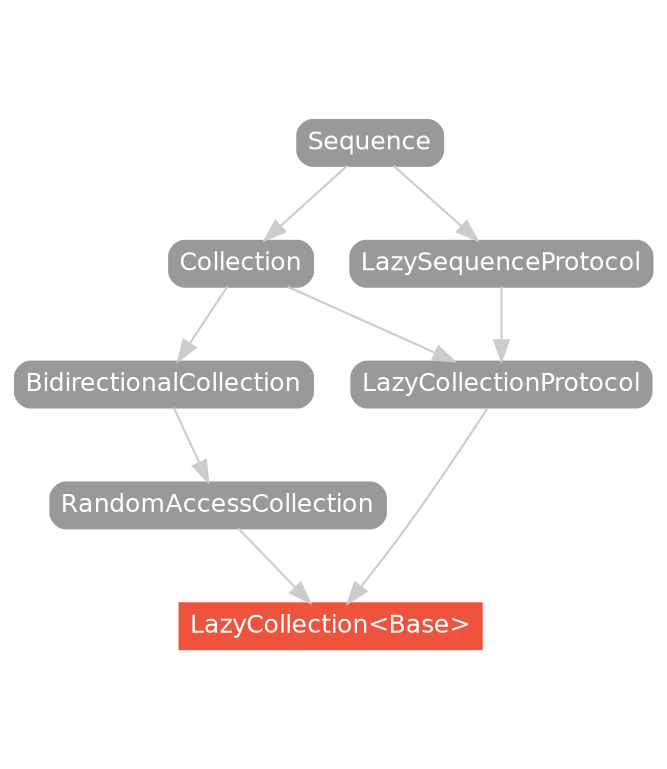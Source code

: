 strict digraph "LazyCollection<Base> - Type Hierarchy - SwiftDoc.org" {
    pad="0.1,0.8"
    node [shape=box, style="filled,rounded", color="#999999", fillcolor="#999999", fontcolor=white, fontname=Helvetica, fontnames="Helvetica,sansserif", fontsize=12, margin="0.07,0.05", height="0.3"]
    edge [color="#cccccc"]
    "BidirectionalCollection" [URL="/protocol/BidirectionalCollection/hierarchy/"]
    "Collection" [URL="/protocol/Collection/hierarchy/"]
    "LazyCollection<Base>" [URL="/type/LazyCollection/", style="filled", fillcolor="#ee543d", color="#ee543d"]
    "LazyCollectionProtocol" [URL="/protocol/LazyCollectionProtocol/hierarchy/"]
    "LazySequenceProtocol" [URL="/protocol/LazySequenceProtocol/hierarchy/"]
    "RandomAccessCollection" [URL="/protocol/RandomAccessCollection/hierarchy/"]
    "Sequence" [URL="/protocol/Sequence/hierarchy/"]    "LazyCollectionProtocol" -> "LazyCollection<Base>"
    "RandomAccessCollection" -> "LazyCollection<Base>"
    "Collection" -> "LazyCollectionProtocol"
    "LazySequenceProtocol" -> "LazyCollectionProtocol"
    "Sequence" -> "Collection"
    "Sequence" -> "LazySequenceProtocol"
    "BidirectionalCollection" -> "RandomAccessCollection"
    "Collection" -> "BidirectionalCollection"
    "Sequence" -> "Collection"
    subgraph Types {
        rank = max; "LazyCollection<Base>";
    }
}
